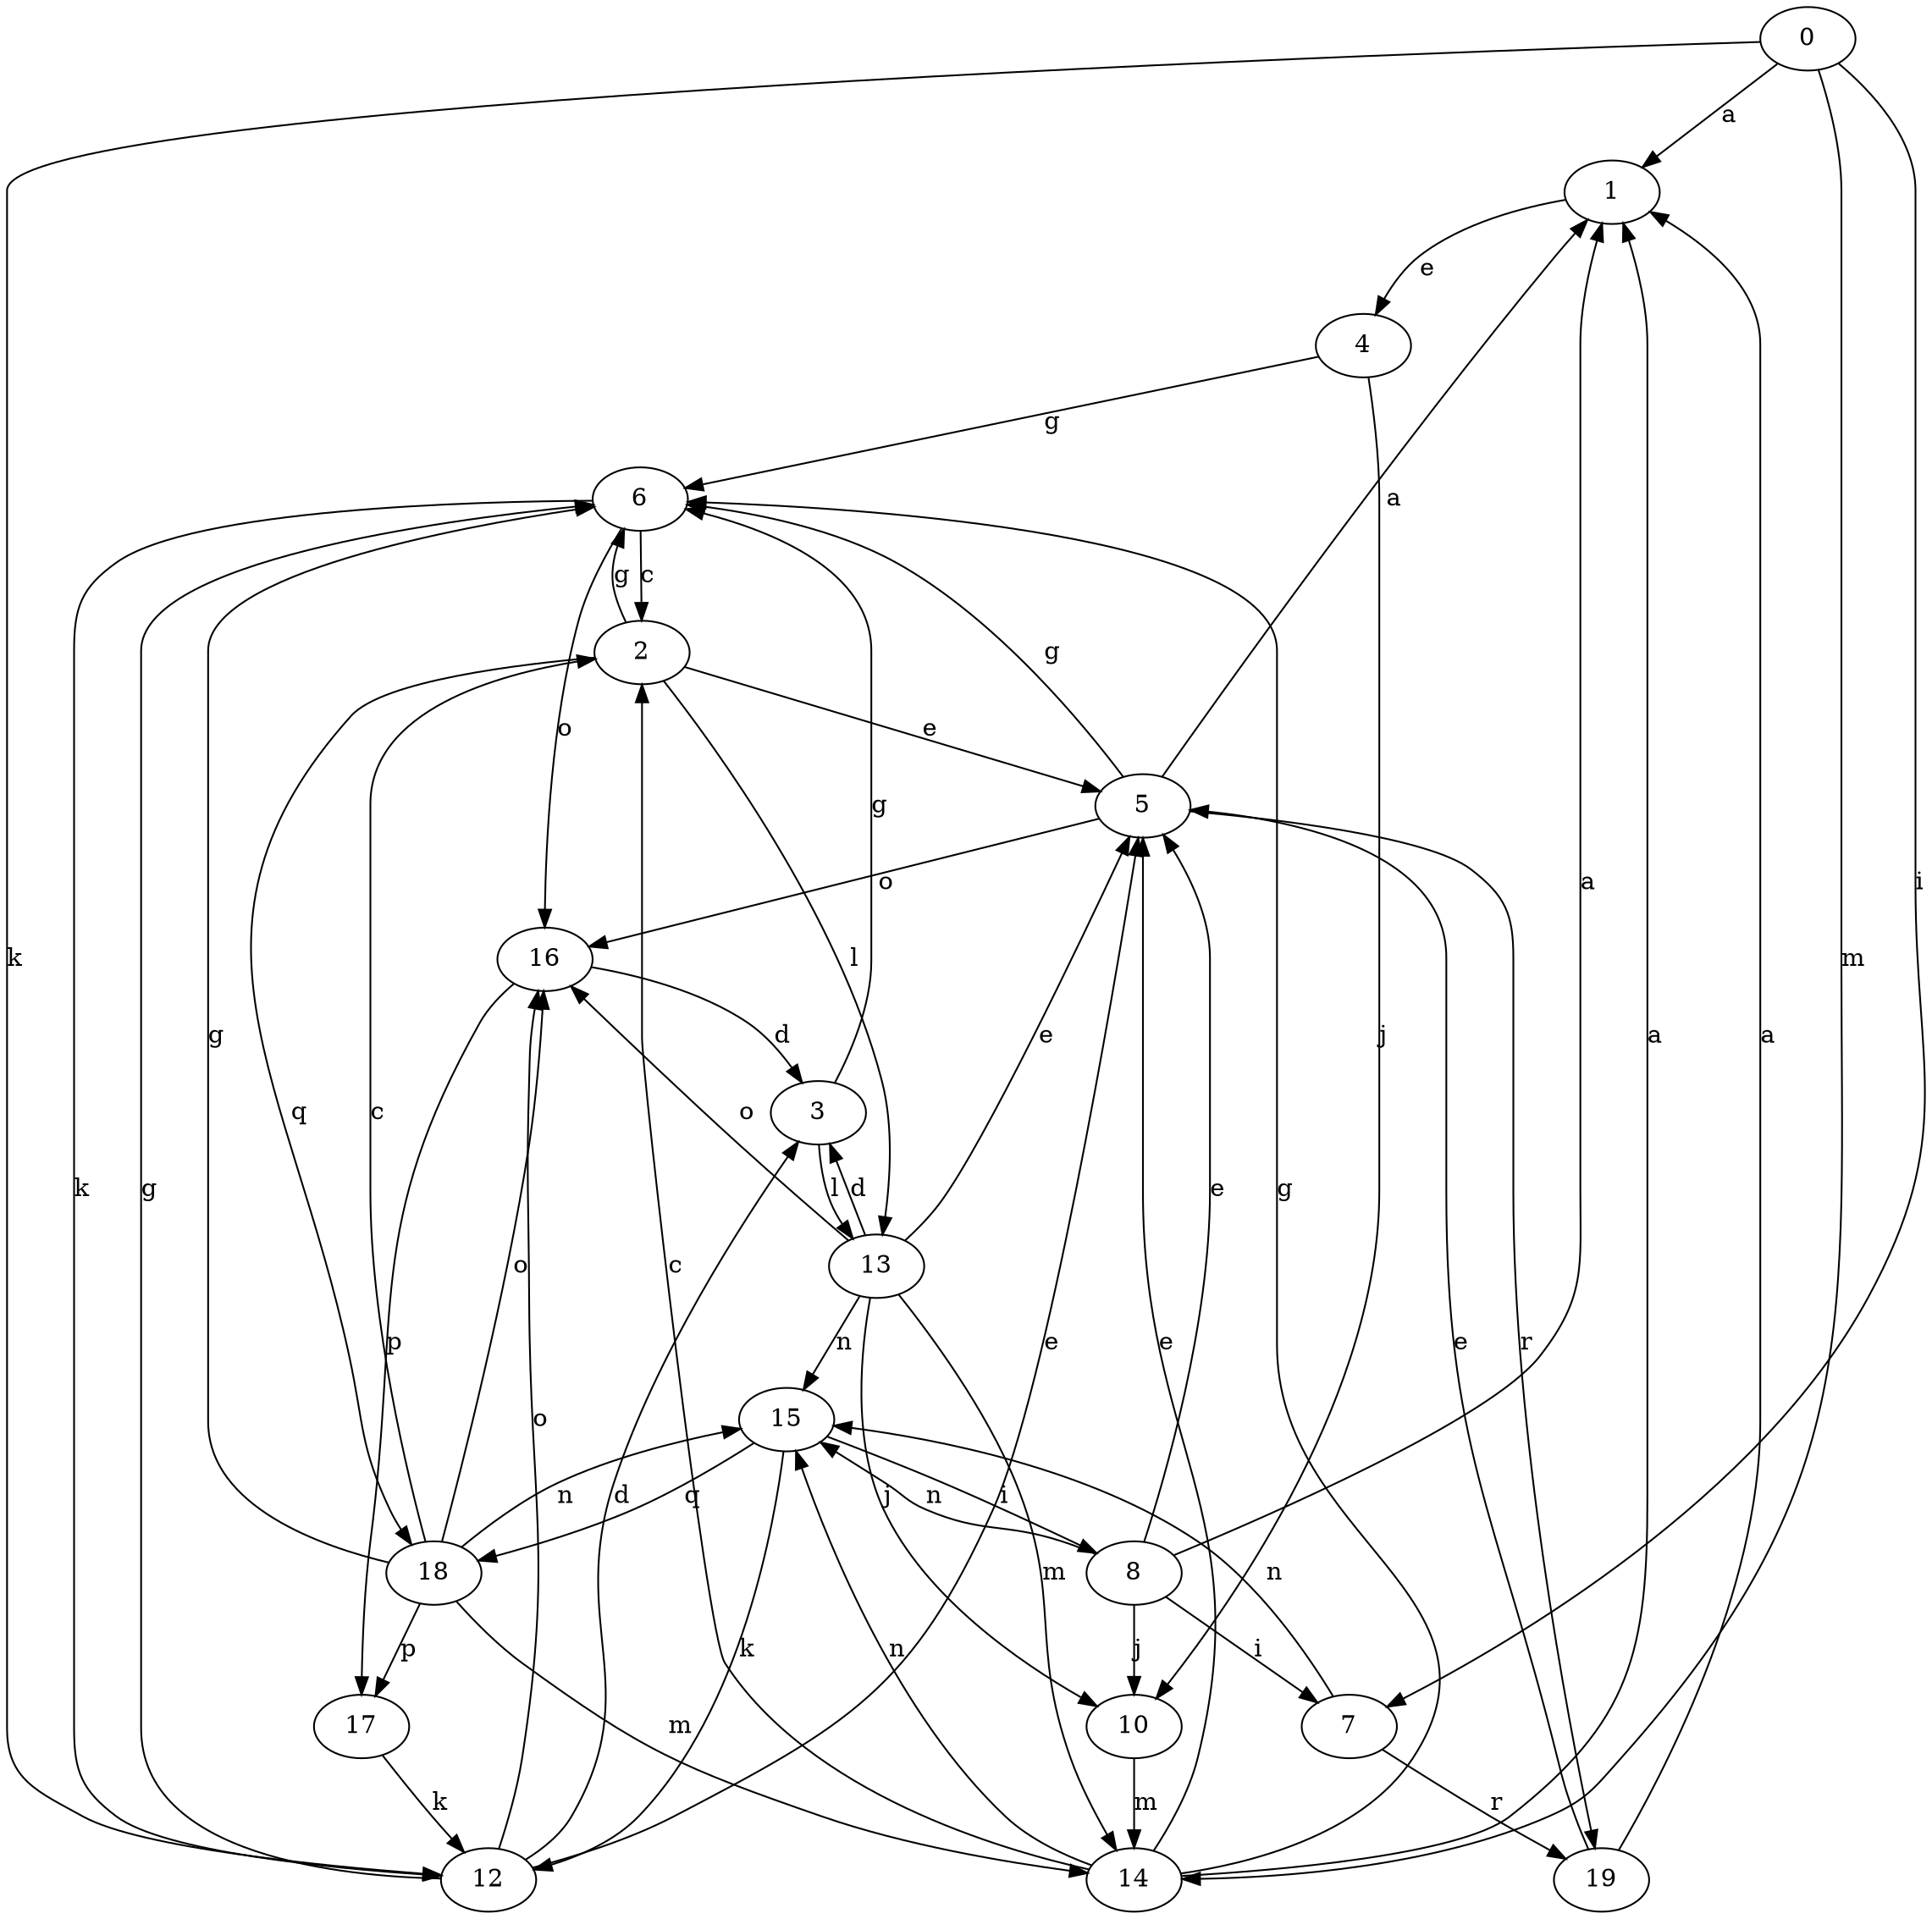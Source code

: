strict digraph  {
0;
1;
2;
3;
4;
5;
6;
7;
8;
10;
12;
13;
14;
15;
16;
17;
18;
19;
0 -> 1  [label=a];
0 -> 7  [label=i];
0 -> 12  [label=k];
0 -> 14  [label=m];
1 -> 4  [label=e];
2 -> 5  [label=e];
2 -> 6  [label=g];
2 -> 13  [label=l];
2 -> 18  [label=q];
3 -> 6  [label=g];
3 -> 13  [label=l];
4 -> 6  [label=g];
4 -> 10  [label=j];
5 -> 1  [label=a];
5 -> 6  [label=g];
5 -> 16  [label=o];
5 -> 19  [label=r];
6 -> 2  [label=c];
6 -> 12  [label=k];
6 -> 16  [label=o];
7 -> 15  [label=n];
7 -> 19  [label=r];
8 -> 1  [label=a];
8 -> 5  [label=e];
8 -> 7  [label=i];
8 -> 10  [label=j];
8 -> 15  [label=n];
10 -> 14  [label=m];
12 -> 3  [label=d];
12 -> 5  [label=e];
12 -> 6  [label=g];
12 -> 16  [label=o];
13 -> 3  [label=d];
13 -> 5  [label=e];
13 -> 10  [label=j];
13 -> 14  [label=m];
13 -> 15  [label=n];
13 -> 16  [label=o];
14 -> 1  [label=a];
14 -> 2  [label=c];
14 -> 5  [label=e];
14 -> 6  [label=g];
14 -> 15  [label=n];
15 -> 8  [label=i];
15 -> 12  [label=k];
15 -> 18  [label=q];
16 -> 3  [label=d];
16 -> 17  [label=p];
17 -> 12  [label=k];
18 -> 2  [label=c];
18 -> 6  [label=g];
18 -> 14  [label=m];
18 -> 15  [label=n];
18 -> 16  [label=o];
18 -> 17  [label=p];
19 -> 1  [label=a];
19 -> 5  [label=e];
}
